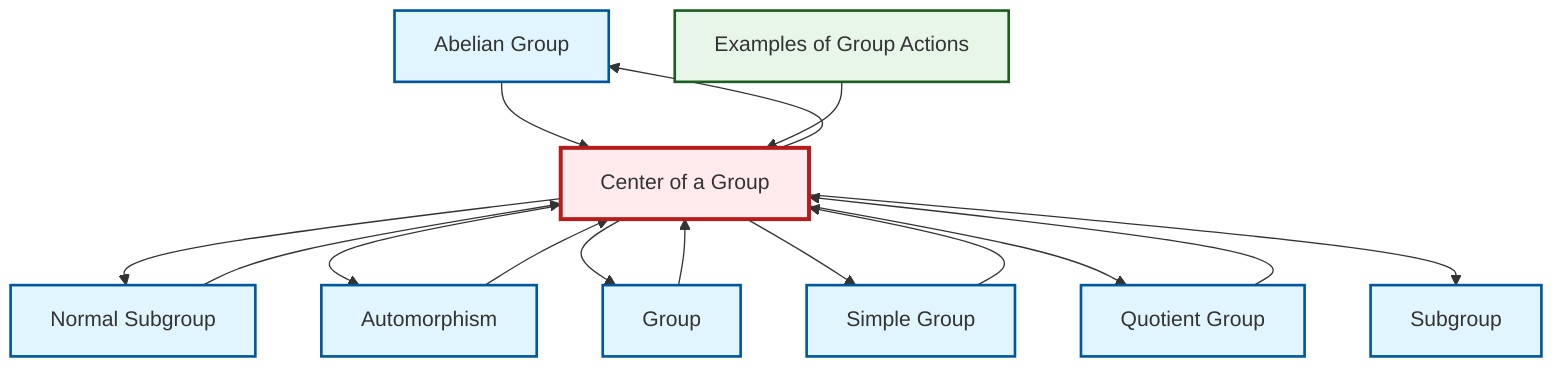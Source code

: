 graph TD
    classDef definition fill:#e1f5fe,stroke:#01579b,stroke-width:2px
    classDef theorem fill:#f3e5f5,stroke:#4a148c,stroke-width:2px
    classDef axiom fill:#fff3e0,stroke:#e65100,stroke-width:2px
    classDef example fill:#e8f5e9,stroke:#1b5e20,stroke-width:2px
    classDef current fill:#ffebee,stroke:#b71c1c,stroke-width:3px
    def-abelian-group["Abelian Group"]:::definition
    def-center-of-group["Center of a Group"]:::definition
    def-group["Group"]:::definition
    def-quotient-group["Quotient Group"]:::definition
    def-normal-subgroup["Normal Subgroup"]:::definition
    ex-group-action-examples["Examples of Group Actions"]:::example
    def-subgroup["Subgroup"]:::definition
    def-simple-group["Simple Group"]:::definition
    def-automorphism["Automorphism"]:::definition
    def-abelian-group --> def-center-of-group
    def-center-of-group --> def-normal-subgroup
    def-center-of-group --> def-abelian-group
    def-simple-group --> def-center-of-group
    def-center-of-group --> def-automorphism
    def-center-of-group --> def-group
    ex-group-action-examples --> def-center-of-group
    def-center-of-group --> def-simple-group
    def-center-of-group --> def-quotient-group
    def-automorphism --> def-center-of-group
    def-normal-subgroup --> def-center-of-group
    def-center-of-group --> def-subgroup
    def-quotient-group --> def-center-of-group
    def-group --> def-center-of-group
    class def-center-of-group current